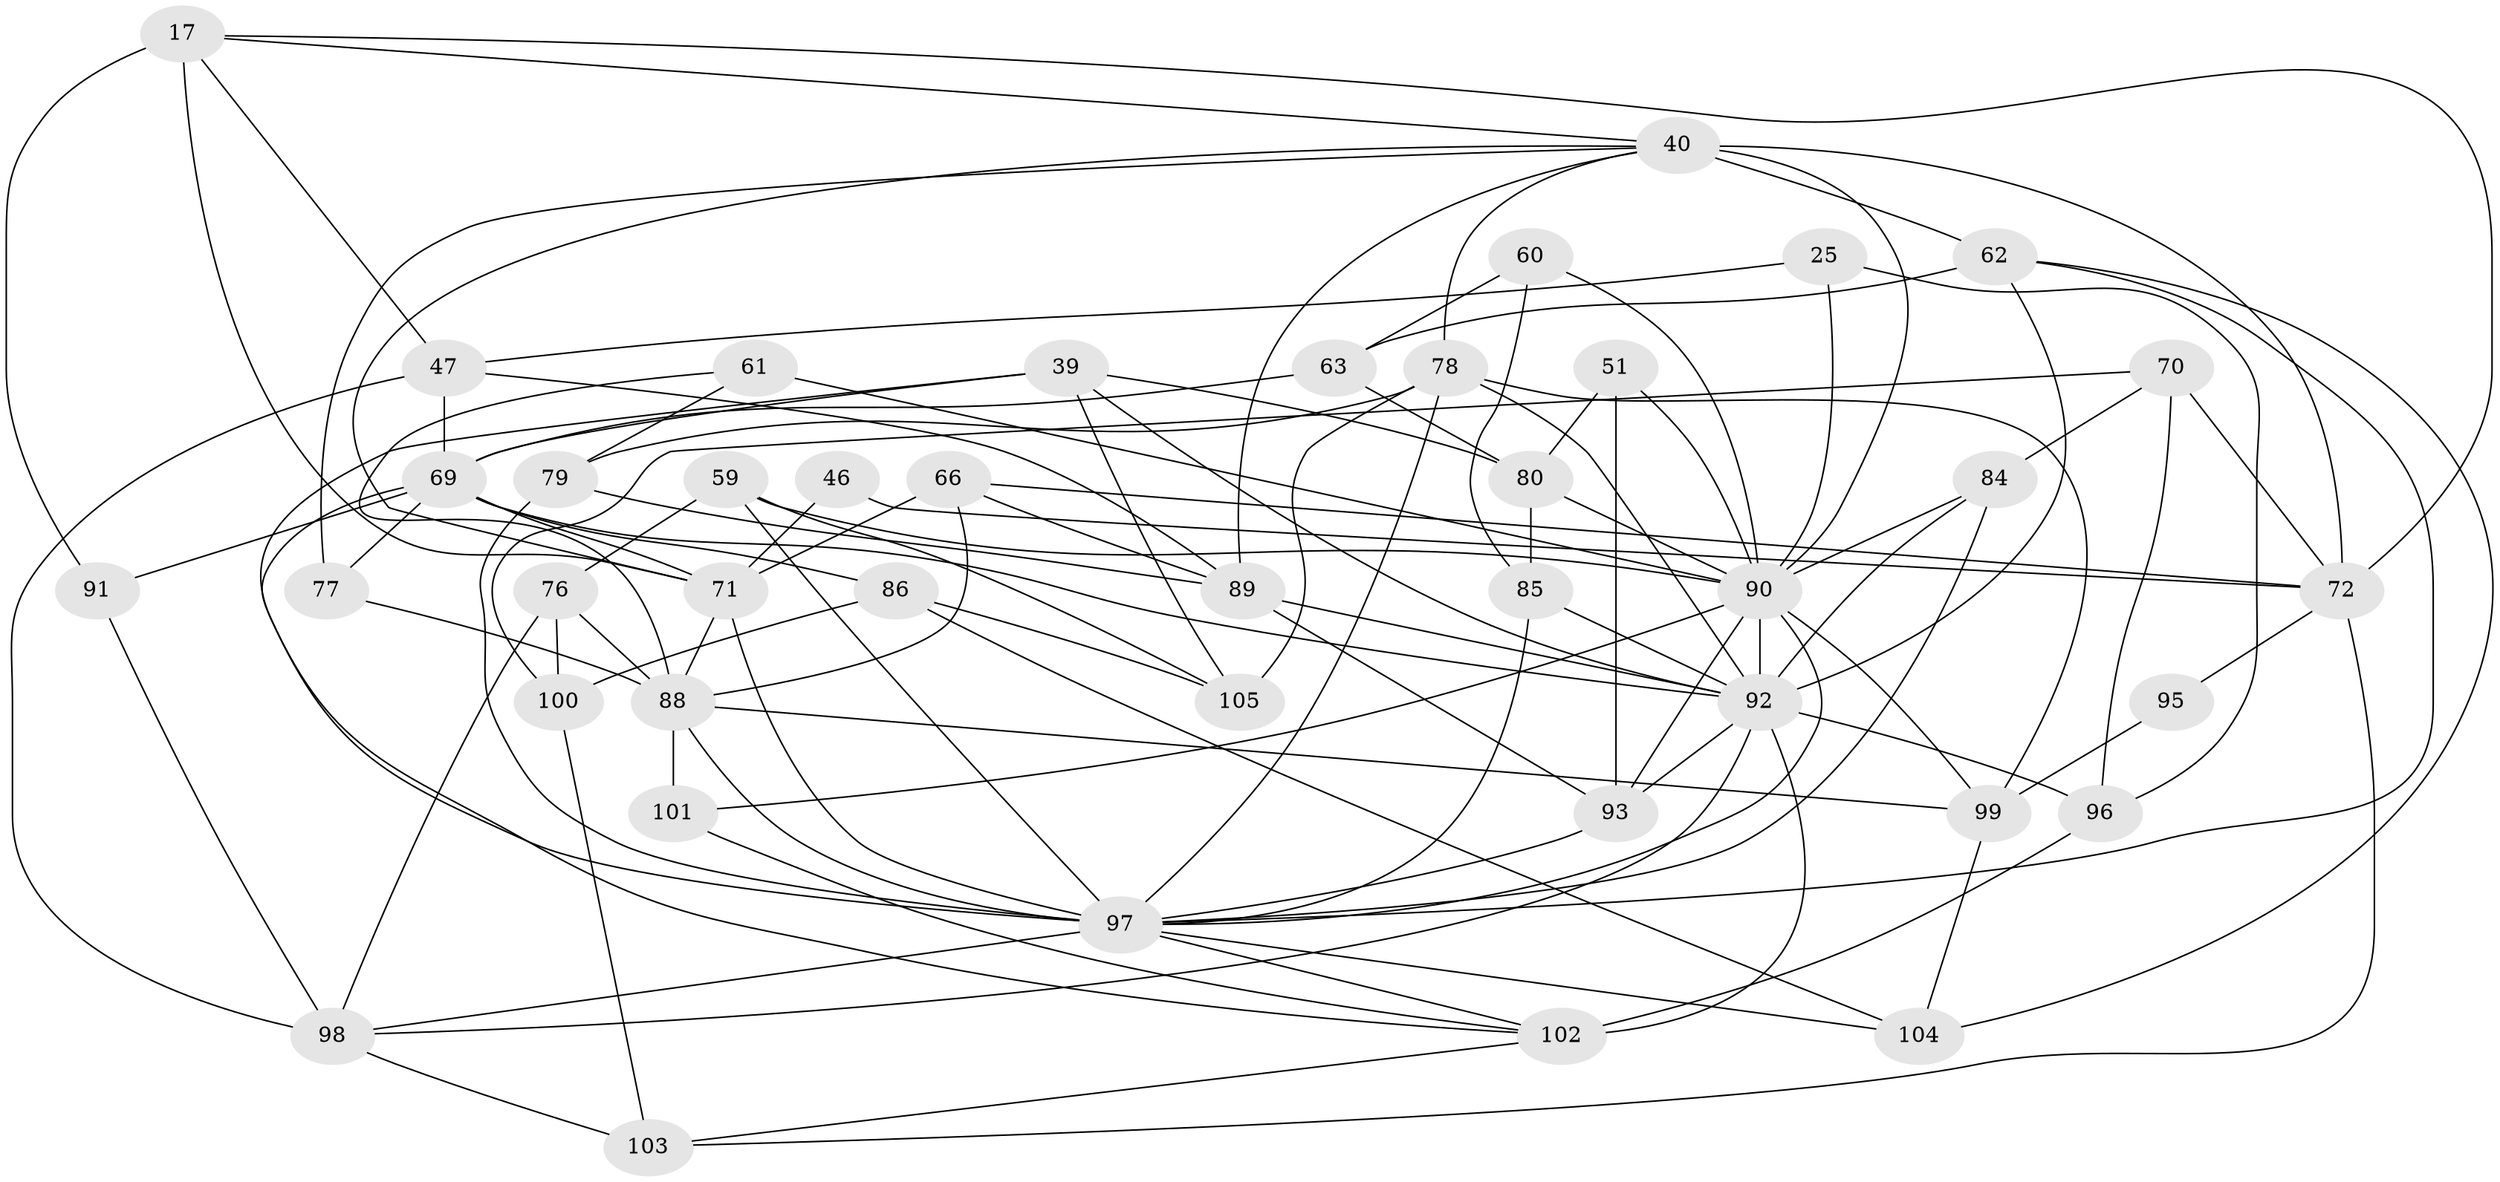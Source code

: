 // original degree distribution, {4: 1.0}
// Generated by graph-tools (version 1.1) at 2025/04/03/04/25 22:04:17]
// undirected, 42 vertices, 109 edges
graph export_dot {
graph [start="1"]
  node [color=gray90,style=filled];
  17 [super="+15"];
  25;
  39 [super="+11"];
  40 [super="+4+19+24"];
  46;
  47 [super="+35"];
  51;
  59;
  60;
  61;
  62 [super="+37+45"];
  63 [super="+26"];
  66;
  69 [super="+32+43"];
  70;
  71 [super="+42+48"];
  72 [super="+58"];
  76;
  77 [super="+23"];
  78 [super="+33"];
  79 [super="+57"];
  80 [super="+6"];
  84;
  85;
  86;
  88 [super="+13+83"];
  89 [super="+34+54"];
  90 [super="+16+29+73+41"];
  91 [super="+36"];
  92 [super="+81+87"];
  93 [super="+64"];
  95;
  96 [super="+12"];
  97 [super="+56+94+82"];
  98 [super="+8"];
  99 [super="+28"];
  100;
  101;
  102 [super="+68"];
  103;
  104;
  105;
  17 -- 47;
  17 -- 71;
  17 -- 91 [weight=2];
  17 -- 40;
  17 -- 72;
  25 -- 96 [weight=2];
  25 -- 90;
  25 -- 47;
  39 -- 105;
  39 -- 80 [weight=2];
  39 -- 97;
  39 -- 69;
  39 -- 92;
  40 -- 78 [weight=2];
  40 -- 62 [weight=3];
  40 -- 77 [weight=2];
  40 -- 89;
  40 -- 72;
  40 -- 71;
  40 -- 90 [weight=3];
  46 -- 71 [weight=3];
  46 -- 72;
  47 -- 98 [weight=2];
  47 -- 69 [weight=2];
  47 -- 89 [weight=2];
  51 -- 80;
  51 -- 90;
  51 -- 93 [weight=2];
  59 -- 76;
  59 -- 105;
  59 -- 90;
  59 -- 97;
  60 -- 63 [weight=2];
  60 -- 85;
  60 -- 90;
  61 -- 90 [weight=2];
  61 -- 79;
  61 -- 88;
  62 -- 104;
  62 -- 63 [weight=2];
  62 -- 92;
  62 -- 97;
  63 -- 80;
  63 -- 69;
  66 -- 88;
  66 -- 89;
  66 -- 72;
  66 -- 71;
  69 -- 91 [weight=2];
  69 -- 77;
  69 -- 102;
  69 -- 71 [weight=2];
  69 -- 86;
  69 -- 92;
  70 -- 100;
  70 -- 72;
  70 -- 84;
  70 -- 96;
  71 -- 88;
  71 -- 97;
  72 -- 103;
  72 -- 95 [weight=2];
  76 -- 100;
  76 -- 88;
  76 -- 98;
  77 -- 88 [weight=3];
  78 -- 79;
  78 -- 99;
  78 -- 105;
  78 -- 92 [weight=2];
  78 -- 97;
  79 -- 89 [weight=2];
  79 -- 97 [weight=2];
  80 -- 85;
  80 -- 90;
  84 -- 90;
  84 -- 92;
  84 -- 97;
  85 -- 92;
  85 -- 97;
  86 -- 104;
  86 -- 105;
  86 -- 100;
  88 -- 99;
  88 -- 101;
  88 -- 97;
  89 -- 93;
  89 -- 92;
  90 -- 92 [weight=4];
  90 -- 101 [weight=2];
  90 -- 99;
  90 -- 93 [weight=3];
  90 -- 97;
  91 -- 98 [weight=2];
  92 -- 96;
  92 -- 98 [weight=2];
  92 -- 102 [weight=2];
  92 -- 93;
  93 -- 97;
  95 -- 99 [weight=2];
  96 -- 102 [weight=2];
  97 -- 104;
  97 -- 98 [weight=2];
  97 -- 102;
  98 -- 103;
  99 -- 104;
  100 -- 103;
  101 -- 102;
  102 -- 103;
}
